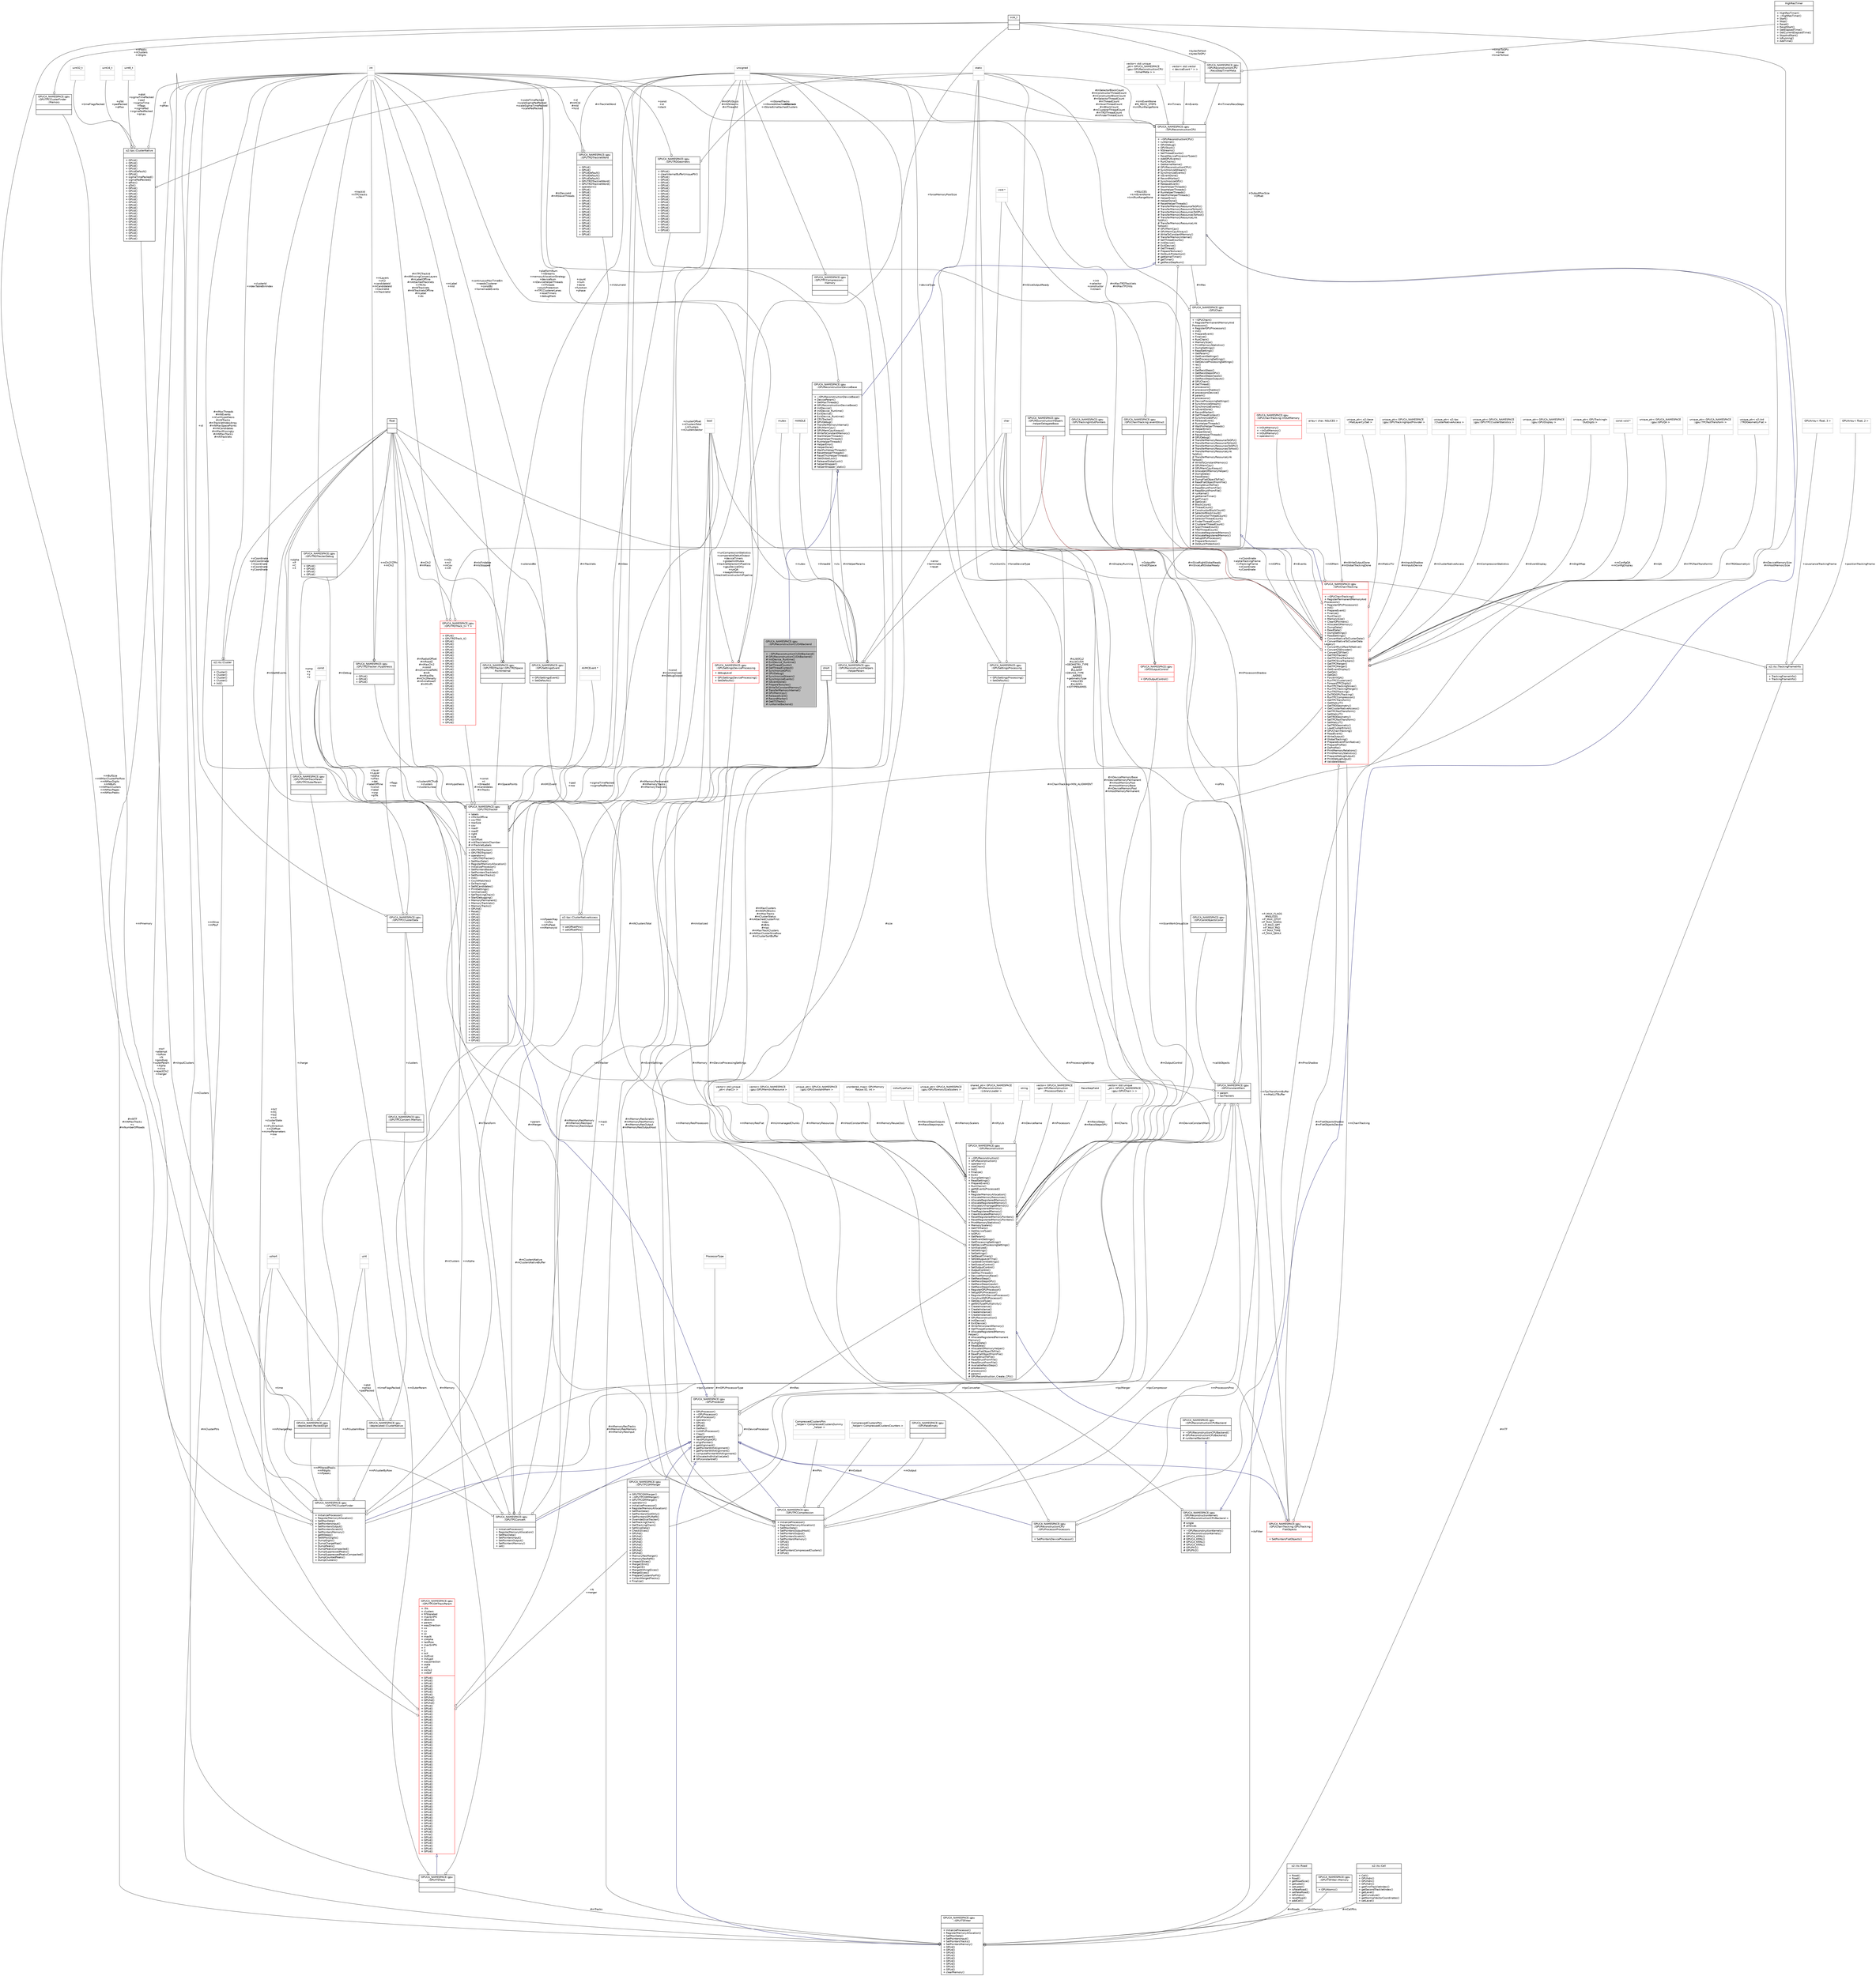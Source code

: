 digraph "GPUCA_NAMESPACE::gpu::GPUReconstructionCUDABackend"
{
 // INTERACTIVE_SVG=YES
  bgcolor="transparent";
  edge [fontname="Helvetica",fontsize="10",labelfontname="Helvetica",labelfontsize="10"];
  node [fontname="Helvetica",fontsize="10",shape=record];
  Node6 [label="{GPUCA_NAMESPACE::gpu\l::GPUReconstructionCUDABackend\n||+ ~GPUReconstructionCUDABackend()\l# GPUReconstructionCUDABackend()\l# InitDevice_Runtime()\l# ExitDevice_Runtime()\l# SetThreadCounts()\l# GetThreadContext()\l# SynchronizeGPU()\l# GPUDebug()\l# SynchronizeStream()\l# SynchronizeEvents()\l# IsEventDone()\l# PrepareTextures()\l# WriteToConstantMemory()\l# TransferMemoryInternal()\l# GPUMemCpy()\l# ReleaseEvent()\l# RecordMarker()\l# GetITSTraits()\l# runKernelBackend()\l}",height=0.2,width=0.4,color="black", fillcolor="grey75", style="filled", fontcolor="black"];
  Node7 -> Node6 [dir="back",color="midnightblue",fontsize="10",style="solid",arrowtail="onormal",fontname="Helvetica"];
  Node7 [label="{GPUCA_NAMESPACE::gpu\l::GPUReconstructionDeviceBase\n||+ ~GPUReconstructionDeviceBase()\l+ DeviceParam()\l+ GetMaxThreads()\l# GPUReconstructionDeviceBase()\l# InitDevice()\l# InitDevice_Runtime()\l# ExitDevice()\l# ExitDevice_Runtime()\l# CPUTracker()\l# GPUDebug()\l# TransferMemoryInternal()\l# GPUMemCpy()\l# GPUMemCpyAlways()\l# WriteToConstantMemory()\l# StartHelperThreads()\l# StopHelperThreads()\l# RunHelperThreads()\l# HelperError()\l# HelperDone()\l# WaitForHelperThreads()\l# ResetHelperThreads()\l# ResetThisHelperThread()\l# GetGlobalLock()\l# ReleaseGlobalLock()\l# helperWrapper()\l# helperWrapper_static()\l}",height=0.2,width=0.4,color="black",URL="$d8/dcf/classGPUCA__NAMESPACE_1_1gpu_1_1GPUReconstructionDeviceBase.html"];
  Node8 -> Node7 [dir="back",color="midnightblue",fontsize="10",style="solid",arrowtail="onormal",fontname="Helvetica"];
  Node8 [label="{GPUCA_NAMESPACE::gpu\l::GPUReconstructionCPU\n||+ ~GPUReconstructionCPU()\l+ runKernel()\l+ GPUDebug()\l+ GPUStuck()\l+ NStreams()\l+ SetThreadCounts()\l+ ResetDeviceProcessorTypes()\l+ AddGPUEvents()\l+ RunChains()\l+ GetKernelName()\l# GPUReconstructionCPU()\l# SynchronizeStream()\l# SynchronizeEvents()\l# IsEventDone()\l# RecordMarker()\l# SynchronizeGPU()\l# ReleaseEvent()\l# StartHelperThreads()\l# StopHelperThreads()\l# RunHelperThreads()\l# WaitForHelperThreads()\l# HelperError()\l# HelperDone()\l# ResetHelperThreads()\l# TransferMemoryResourceToGPU()\l# TransferMemoryResourceToHost()\l# TransferMemoryResourcesToGPU()\l# TransferMemoryResourcesToHost()\l# TransferMemoryResourceLink\lToGPU()\l# TransferMemoryResourceLink\lToHost()\l# GPUMemCpy()\l# GPUMemCpyAlways()\l# WriteToConstantMemory()\l# TransferMemoryInternal()\l# SetThreadCounts()\l# InitDevice()\l# ExitDevice()\l# GetThread()\l# PrepareTextures()\l# DoStuckProtection()\l# getKernelTimer()\l# getTimer()\l# getRecoStepNum()\l}",height=0.2,width=0.4,color="black",URL="$db/d88/classGPUCA__NAMESPACE_1_1gpu_1_1GPUReconstructionCPU.html"];
  Node9 -> Node8 [dir="back",color="midnightblue",fontsize="10",style="solid",arrowtail="onormal",fontname="Helvetica"];
  Node9 [label="{GPUCA_NAMESPACE::gpu\l::GPUReconstructionKernels\l\< GPUReconstructionCPUBackend \>\n|# single\l# allSlices\l|+ ~GPUReconstructionKernels()\l+ GPUReconstructionKernels()\l# GPUCA_KRNL()\l# GPUCA_KRNL()\l# GPUCA_KRNL()\l# GPUCA_KRNL()\l# GPUPtr1()\l# GPUPtr2()\l}",height=0.2,width=0.4,color="black",URL="$d2/dc7/classGPUCA__NAMESPACE_1_1gpu_1_1GPUReconstructionKernels_3_01GPUReconstructionCPUBackend_01_4.html"];
  Node10 -> Node9 [dir="back",color="midnightblue",fontsize="10",style="solid",arrowtail="onormal",fontname="Helvetica"];
  Node10 [label="{GPUCA_NAMESPACE::gpu\l::GPUReconstructionCPUBackend\n||+ ~GPUReconstructionCPUBackend()\l# GPUReconstructionCPUBackend()\l# runKernelBackend()\l}",height=0.2,width=0.4,color="black",URL="$d2/d24/classGPUCA__NAMESPACE_1_1gpu_1_1GPUReconstructionCPUBackend.html"];
  Node11 -> Node10 [dir="back",color="midnightblue",fontsize="10",style="solid",arrowtail="onormal",fontname="Helvetica"];
  Node11 [label="{GPUCA_NAMESPACE::gpu\l::GPUReconstruction\n||+ ~GPUReconstruction()\l+ GPUReconstruction()\l+ operator=()\l+ AddChain()\l+ Init()\l+ Finalize()\l+ Exit()\l+ DumpSettings()\l+ ReadSettings()\l+ PrepareEvent()\l+ RunChains()\l+ getNEventsProcessed()\l+ Res()\l+ RegisterMemoryAllocation()\l+ AllocateMemoryResources()\l+ AllocateRegisteredMemory()\l+ AllocateRegisteredMemory()\l+ AllocateUnmanagedMemory()\l+ FreeRegisteredMemory()\l+ FreeRegisteredMemory()\l+ ClearAllocatedMemory()\l+ ResetRegisteredMemoryPointers()\l+ ResetRegisteredMemoryPointers()\l+ PrintMemoryStatistics()\l+ MemoryScalers()\l+ GetITSTraits()\l+ GetDeviceType()\l+ IsGPU()\l+ GetParam()\l+ GetEventSettings()\l+ GetProcessingSettings()\l+ GetDeviceProcessingSettings()\l+ IsInitialized()\l+ SetSettings()\l+ SetSettings()\l+ SetResetTimers()\l+ SetDebugLevelTmp()\l+ UpdateEventSettings()\l+ SetOutputControl()\l+ SetOutputControl()\l+ OutputControl()\l+ GetMaxThreads()\l+ DeviceMemoryBase()\l+ GetRecoSteps()\l+ GetRecoStepsGPU()\l+ GetRecoStepsInputs()\l+ GetRecoStepsOutputs()\l+ RegisterGPUProcessor()\l+ SetupGPUProcessor()\l+ RegisterGPUDeviceProcessor()\l+ ConstructGPUProcessor()\l+ GetDeviceType()\l+ getNIOTypeMultiplicity()\l+ CreateInstance()\l+ CreateInstance()\l+ CreateInstance()\l+ CreateInstance()\l# GPUReconstruction()\l# InitDevice()\l# ExitDevice()\l# WriteToConstantMemory()\l# GetThreadContext()\l# AllocateRegisteredMemory\lHelper()\l# AllocateRegisteredPermanent\lMemory()\l# DumpData()\l# ReadData()\l# AllocateIOMemoryHelper()\l# DumpFlatObjectToFile()\l# ReadFlatObjectFromFile()\l# DumpStructToFile()\l# ReadStructFromFile()\l# ReadStructFromFile()\l# AvailableRecoSteps()\l# processors()\l# processors()\l# param()\l# GPUReconstruction_Create_CPU()\l}",height=0.2,width=0.4,color="black",URL="$d6/df4/classGPUCA__NAMESPACE_1_1gpu_1_1GPUReconstruction.html"];
  Node12 -> Node11 [color="grey25",fontsize="10",style="solid",label=" #mUnmanagedChunks" ,arrowhead="odiamond",fontname="Helvetica"];
  Node12 [label="{vector\< std::unique\l_ptr\< char[]\> \>\n||}",height=0.2,width=0.4,color="grey75"];
  Node13 -> Node11 [color="grey25",fontsize="10",style="solid",label=" #mMemoryResources" ,arrowhead="odiamond",fontname="Helvetica"];
  Node13 [label="{vector\< GPUCA_NAMESPACE\l::gpu::GPUMemoryResource \>\n||}",height=0.2,width=0.4,color="grey75"];
  Node14 -> Node11 [color="grey25",fontsize="10",style="solid",label=" #mDeviceProcessingSettings" ,arrowhead="odiamond",fontname="Helvetica"];
  Node14 [label="{GPUCA_NAMESPACE::gpu\l::GPUSettingsDeviceProcessing\n|+ debugLevel\l|+ GPUSettingsDeviceProcessing()\l+ SetDefaults()\l}",height=0.2,width=0.4,color="red",URL="$dd/d45/structGPUCA__NAMESPACE_1_1gpu_1_1GPUSettingsDeviceProcessing.html"];
  Node15 -> Node14 [color="grey25",fontsize="10",style="solid",label=" +forceMemoryPoolSize" ,arrowhead="odiamond",fontname="Helvetica"];
  Node15 [label="{size_t\n||}",height=0.2,width=0.4,color="black",URL="$dd/de2/classsize__t.html"];
  Node16 -> Node14 [color="grey25",fontsize="10",style="solid",label=" +platformNum\n+nStreams\n+memoryAllocationStrategy\n+deviceNum\n+nDeviceHelperThreads\n+nThreads\n+stuckProtection\n+nTPCClustererLanes\n+resetTimers\n+debugMask\n..." ,arrowhead="odiamond",fontname="Helvetica"];
  Node16 [label="{int\n||}",height=0.2,width=0.4,color="grey75"];
  Node17 -> Node14 [color="grey25",fontsize="10",style="solid",label=" +runCompressionStatistics\n+comparableDebutOutput\n+deviceTimers\n+globalInitMutex\n+trackletSelectorInPipeline\n+gpuDeviceOnly\n+runQA\n+keepAllMemory\n+trackletConstructorInPipeline" ,arrowhead="odiamond",fontname="Helvetica"];
  Node17 [label="{bool\n||}",height=0.2,width=0.4,color="grey75"];
  Node22 -> Node11 [color="grey25",fontsize="10",style="solid",label=" #mHostConstantMem" ,arrowhead="odiamond",fontname="Helvetica"];
  Node22 [label="{unique_ptr\< GPUCA_NAMESPACE\l::gpu::GPUConstantMem \>\n||}",height=0.2,width=0.4,color="grey75"];
  Node23 -> Node11 [color="grey25",fontsize="10",style="solid",label=" #mMemoryReuse1to1" ,arrowhead="odiamond",fontname="Helvetica"];
  Node23 [label="{unordered_map\< GPUMemory\lReuse::ID, int \>\n||}",height=0.2,width=0.4,color="grey75"];
  Node24 -> Node11 [color="grey25",fontsize="10",style="solid",label=" #mRecoStepsOutputs\n#mRecoStepsInputs" ,arrowhead="odiamond",fontname="Helvetica"];
  Node24 [label="{InOutTypeField\n||}",height=0.2,width=0.4,color="grey75"];
  Node25 -> Node11 [color="grey25",fontsize="10",style="solid",label=" #mMemoryScalers" ,arrowhead="odiamond",fontname="Helvetica"];
  Node25 [label="{unique_ptr\< GPUCA_NAMESPACE\l::gpu::GPUMemorySizeScalers \>\n||}",height=0.2,width=0.4,color="grey75"];
  Node26 -> Node11 [color="grey25",fontsize="10",style="solid",label=" #mOutputControl" ,arrowhead="odiamond",fontname="Helvetica"];
  Node26 [label="{GPUCA_NAMESPACE::gpu\l::GPUOutputControl\n||+ GPUOutputControl()\l}",height=0.2,width=0.4,color="red",URL="$d4/d7c/structGPUCA__NAMESPACE_1_1gpu_1_1GPUOutputControl.html"];
  Node27 -> Node26 [color="grey25",fontsize="10",style="solid",label=" +OutputPtr\n+EndOfSpace" ,arrowhead="odiamond",fontname="Helvetica"];
  Node27 [label="{char\n||}",height=0.2,width=0.4,color="grey75"];
  Node15 -> Node26 [color="grey25",fontsize="10",style="solid",label=" +OutputMaxSize\n+Offset" ,arrowhead="odiamond",fontname="Helvetica"];
  Node29 -> Node11 [color="grey25",fontsize="10",style="solid",label=" #mMyLib" ,arrowhead="odiamond",fontname="Helvetica"];
  Node29 [label="{shared_ptr\< GPUCA_NAMESPACE\l::gpu::GPUReconstruction\l::LibraryLoader \>\n||}",height=0.2,width=0.4,color="grey75"];
  Node30 -> Node11 [color="grey25",fontsize="10",style="solid",label=" #mEventSettings" ,arrowhead="odiamond",fontname="Helvetica"];
  Node30 [label="{GPUCA_NAMESPACE::gpu\l::GPUSettingsEvent\n||+ GPUSettingsEvent()\l+ SetDefaults()\l}",height=0.2,width=0.4,color="black",URL="$d0/d50/structGPUCA__NAMESPACE_1_1gpu_1_1GPUSettingsEvent.html"];
  Node19 -> Node30 [color="grey25",fontsize="10",style="solid",label=" +solenoidBz" ,arrowhead="odiamond",fontname="Helvetica"];
  Node19 [label="{float\n||}",height=0.2,width=0.4,color="black",URL="$d4/dc3/classfloat.html"];
  Node16 -> Node30 [color="grey25",fontsize="10",style="solid",label=" +continuousMaxTimeBin\n+needsClusterer\n+constBz\n+homemadeEvents" ,arrowhead="odiamond",fontname="Helvetica"];
  Node15 -> Node11 [color="grey25",fontsize="10",style="solid",label=" #mDeviceMemorySize\n#mHostMemorySize" ,arrowhead="odiamond",fontname="Helvetica"];
  Node31 -> Node11 [color="grey25",fontsize="10",style="solid",label=" #mDeviceConstantMem" ,arrowhead="odiamond",fontname="Helvetica"];
  Node31 [label="{GPUCA_NAMESPACE::gpu\l::GPUConstantMem\n|+ param\l+ tpcTrackers\l|}",height=0.2,width=0.4,color="black",URL="$dc/d57/structGPUCA__NAMESPACE_1_1gpu_1_1GPUConstantMem.html"];
  Node32 -> Node31 [color="grey25",fontsize="10",style="solid",label=" +tpcClusterer" ,arrowhead="odiamond",fontname="Helvetica"];
  Node32 [label="{GPUCA_NAMESPACE::gpu\l::GPUTPCClusterFinder\n||+ InitializeProcessor()\l+ RegisterMemoryAllocation()\l+ SetMaxData()\l+ SetPointersInput()\l+ SetPointersOutput()\l+ SetPointersScratch()\l+ SetPointersMemory()\l+ getNSteps()\l+ SetNMaxDigits()\l+ DumpDigits()\l+ DumpChargeMap()\l+ DumpPeaks()\l+ DumpPeaksCompacted()\l+ DumpSuppressedPeaks()\l+ DumpSuppressedPeaksCompacted()\l+ DumpCountedPeaks()\l+ DumpClusters()\l}",height=0.2,width=0.4,color="black",URL="$da/dac/classGPUCA__NAMESPACE_1_1gpu_1_1GPUTPCClusterFinder.html"];
  Node33 -> Node32 [dir="back",color="midnightblue",fontsize="10",style="solid",arrowtail="onormal",fontname="Helvetica"];
  Node33 [label="{GPUCA_NAMESPACE::gpu\l::GPUProcessor\n||+ GPUProcessor()\l+ ~GPUProcessor()\l+ GPUProcessor()\l+ operator=()\l+ GPUd()\l+ GPUd()\l+ GetRec()\l+ InitGPUProcessor()\l+ Clear()\l+ getAlignment()\l+ nextMultipleOf()\l+ alignPointer()\l+ getAlignment()\l+ getPointerWithAlignment()\l+ getPointerWithAlignment()\l+ computePointerWithAlignment()\l# AllocateAndInitializeLate()\l# GPUconstantref()\l}",height=0.2,width=0.4,color="black",URL="$d0/dd7/classGPUCA__NAMESPACE_1_1gpu_1_1GPUProcessor.html"];
  Node11 -> Node33 [color="grey25",fontsize="10",style="solid",label=" #mRec" ,arrowhead="odiamond",fontname="Helvetica"];
  Node33 -> Node33 [color="grey25",fontsize="10",style="solid",label=" #mDeviceProcessor" ,arrowhead="odiamond",fontname="Helvetica"];
  Node34 -> Node33 [color="grey25",fontsize="10",style="solid",label=" #mGPUProcessorType" ,arrowhead="odiamond",fontname="Helvetica"];
  Node34 [label="{ProcessorType\n||}",height=0.2,width=0.4,color="grey75"];
  Node21 -> Node33 [color="grey25",fontsize="10",style="solid",label=" +MIN_ALIGNMENT" ,arrowhead="odiamond",fontname="Helvetica"];
  Node21 [label="{static\n||}",height=0.2,width=0.4,color="grey75"];
  Node35 -> Node32 [color="grey25",fontsize="10",style="solid",label=" +mPmemory" ,arrowhead="odiamond",fontname="Helvetica"];
  Node35 [label="{GPUCA_NAMESPACE::gpu\l::GPUTPCClusterFinder\l::Memory\n||}",height=0.2,width=0.4,color="black",URL="$d6/d9c/structGPUCA__NAMESPACE_1_1gpu_1_1GPUTPCClusterFinder_1_1Memory.html"];
  Node15 -> Node35 [color="grey25",fontsize="10",style="solid",label=" +nPeaks\n+nClusters\n+nDigits" ,arrowhead="odiamond",fontname="Helvetica"];
  Node36 -> Node32 [color="grey25",fontsize="10",style="solid",label=" +mPclusterByRow" ,arrowhead="odiamond",fontname="Helvetica"];
  Node36 [label="{GPUCA_NAMESPACE::gpu\l::deprecated::ClusterNative\n||}",height=0.2,width=0.4,color="black",URL="$d0/dc7/structGPUCA__NAMESPACE_1_1gpu_1_1deprecated_1_1ClusterNative.html"];
  Node37 -> Node36 [color="grey25",fontsize="10",style="solid",label=" +qtot\n+qmax\n+padPacked" ,arrowhead="odiamond",fontname="Helvetica"];
  Node37 [label="{ushort\n||}",height=0.2,width=0.4,color="grey75"];
  Node38 -> Node36 [color="grey25",fontsize="10",style="solid",label=" +timeFlagsPacked" ,arrowhead="odiamond",fontname="Helvetica"];
  Node38 [label="{uint\n||}",height=0.2,width=0.4,color="grey75"];
  Node39 -> Node36 [color="grey25",fontsize="10",style="solid",label=" +sigmaTimePacked\n+sigmaPadPacked" ,arrowhead="odiamond",fontname="Helvetica"];
  Node39 [label="{unsigned\n||}",height=0.2,width=0.4,color="grey75"];
  Node40 -> Node32 [color="grey25",fontsize="10",style="solid",label=" +mPfilteredPeaks\n+mPdigits\n+mPpeaks" ,arrowhead="odiamond",fontname="Helvetica"];
  Node40 [label="{GPUCA_NAMESPACE::gpu\l::deprecated::PackedDigit\n||}",height=0.2,width=0.4,color="black",URL="$d3/daf/structGPUCA__NAMESPACE_1_1gpu_1_1deprecated_1_1PackedDigit.html"];
  Node19 -> Node40 [color="grey25",fontsize="10",style="solid",label=" +charge" ,arrowhead="odiamond",fontname="Helvetica"];
  Node37 -> Node40 [color="grey25",fontsize="10",style="solid",label=" +time" ,arrowhead="odiamond",fontname="Helvetica"];
  Node39 -> Node40 [color="grey25",fontsize="10",style="solid",label=" +pad\n+row" ,arrowhead="odiamond",fontname="Helvetica"];
  Node15 -> Node32 [color="grey25",fontsize="10",style="solid",label=" +mBufSize\n+mNMaxClusterPerRow\n+mNMaxDigits\n+mNBufs\n+mNMaxClusters\n+mNMaxPages\n+mNMaxPeaks" ,arrowhead="odiamond",fontname="Helvetica"];
  Node37 -> Node32 [color="grey25",fontsize="10",style="solid",label=" +mPchargeMap" ,arrowhead="odiamond",fontname="Helvetica"];
  Node16 -> Node32 [color="grey25",fontsize="10",style="solid",label=" +mISlice\n+mPbuf" ,arrowhead="odiamond",fontname="Helvetica"];
  Node38 -> Node32 [color="grey25",fontsize="10",style="solid",label=" +mPclusterInRow" ,arrowhead="odiamond",fontname="Helvetica"];
  Node21 -> Node32 [color="grey25",fontsize="10",style="solid",label=" +mScanWorkGroupSize" ,arrowhead="odiamond",fontname="Helvetica"];
  Node39 -> Node32 [color="grey25",fontsize="10",style="solid",label=" +mPpeakMap\n+mPzs\n+mPisPeak\n+mMemoryId" ,arrowhead="odiamond",fontname="Helvetica"];
  Node41 -> Node31 [color="grey25",fontsize="10",style="solid",label=" +itsFitter" ,arrowhead="odiamond",fontname="Helvetica"];
  Node41 [label="{GPUCA_NAMESPACE::gpu\l::GPUITSFitter\n||+ InitializeProcessor()\l+ RegisterMemoryAllocation()\l+ SetMaxData()\l+ SetPointersInput()\l+ SetPointersTracks()\l+ SetPointersMemory()\l+ GPUd()\l+ GPUd()\l+ GPUd()\l+ GPUd()\l+ GPUd()\l+ GPUd()\l+ GPUd()\l+ GPUd()\l+ GPUd()\l+ clearMemory()\l}",height=0.2,width=0.4,color="black",URL="$d8/df8/classGPUCA__NAMESPACE_1_1gpu_1_1GPUITSFitter.html"];
  Node33 -> Node41 [dir="back",color="midnightblue",fontsize="10",style="solid",arrowtail="onormal",fontname="Helvetica"];
  Node42 -> Node41 [color="grey25",fontsize="10",style="solid",label=" #mClusterPtrs" ,arrowhead="odiamond",fontname="Helvetica"];
  Node42 [label="{o2::its::Cluster\n||+ Cluster()\l+ Cluster()\l+ Cluster()\l+ Cluster()\l+ Init()\l}",height=0.2,width=0.4,color="black",URL="$d6/de3/structo2_1_1its_1_1Cluster.html"];
  Node19 -> Node42 [color="grey25",fontsize="10",style="solid",label=" +xCoordinate\n+phiCoordinate\n+rCoordinate\n+zCoordinate\n+yCoordinate" ,arrowhead="odiamond",fontname="Helvetica"];
  Node16 -> Node42 [color="grey25",fontsize="10",style="solid",label=" +clusterId\n+indexTableBinIndex" ,arrowhead="odiamond",fontname="Helvetica"];
  Node43 -> Node41 [color="grey25",fontsize="10",style="solid",label=" #mRoads" ,arrowhead="odiamond",fontname="Helvetica"];
  Node43 [label="{o2::its::Road\n||+ Road()\l+ Road()\l+ getRoadSize()\l+ getLabel()\l+ setLabel()\l+ isFakeRoad()\l+ setFakeRoad()\l+ GPUhdni()\l+ resetRoad()\l+ addCell()\l}",height=0.2,width=0.4,color="black",URL="$d2/d7f/classo2_1_1its_1_1Road.html"];
  Node44 -> Node41 [color="grey25",fontsize="10",style="solid",label=" #mMemory" ,arrowhead="odiamond",fontname="Helvetica"];
  Node44 [label="{GPUCA_NAMESPACE::gpu\l::GPUITSFitter::Memory\n||+ GPUAtomic()\l}",height=0.2,width=0.4,color="black",URL="$dc/ddc/structGPUCA__NAMESPACE_1_1gpu_1_1GPUITSFitter_1_1Memory.html"];
  Node45 -> Node41 [color="grey25",fontsize="10",style="solid",label=" #mTF" ,arrowhead="odiamond",fontname="Helvetica"];
  Node45 [label="{o2::its::TrackingFrameInfo\n||+ TrackingFrameInfo()\l+ TrackingFrameInfo()\l}",height=0.2,width=0.4,color="black",URL="$d2/d5f/structo2_1_1its_1_1TrackingFrameInfo.html"];
  Node46 -> Node45 [color="grey25",fontsize="10",style="solid",label=" +covarianceTrackingFrame" ,arrowhead="odiamond",fontname="Helvetica"];
  Node46 [label="{GPUArray\< float, 3 \>\n||}",height=0.2,width=0.4,color="grey75"];
  Node47 -> Node45 [color="grey25",fontsize="10",style="solid",label=" +positionTrackingFrame" ,arrowhead="odiamond",fontname="Helvetica"];
  Node47 [label="{GPUArray\< float, 2 \>\n||}",height=0.2,width=0.4,color="grey75"];
  Node19 -> Node45 [color="grey25",fontsize="10",style="solid",label=" +xCoordinate\n+alphaTrackingFrame\n+xTrackingFrame\n+zCoordinate\n+yCoordinate" ,arrowhead="odiamond",fontname="Helvetica"];
  Node48 -> Node41 [color="grey25",fontsize="10",style="solid",label=" #mMemoryResTracks\n#mMemoryResMemory\n#mMemoryResInput" ,arrowhead="odiamond",fontname="Helvetica"];
  Node48 [label="{short\n||}",height=0.2,width=0.4,color="black",URL="$dc/d10/classshort.html"];
  Node16 -> Node41 [color="grey25",fontsize="10",style="solid",label=" #mNTF\n#mNMaxTracks\n+v\n#mNumberOfRoads" ,arrowhead="odiamond",fontname="Helvetica"];
  Node49 -> Node41 [color="grey25",fontsize="10",style="solid",label=" #mTracks" ,arrowhead="odiamond",fontname="Helvetica"];
  Node49 [label="{GPUCA_NAMESPACE::gpu\l::GPUITSTrack\n||}",height=0.2,width=0.4,color="black",URL="$dc/d9a/classGPUCA__NAMESPACE_1_1gpu_1_1GPUITSTrack.html"];
  Node50 -> Node49 [dir="back",color="midnightblue",fontsize="10",style="solid",arrowtail="onormal",fontname="Helvetica"];
  Node50 [label="{GPUCA_NAMESPACE::gpu\l::GPUTPCGMTrackParam\n|+ iTrk\l+ clusters\l+ NTolerated\l+ maxSinPhi\l+ dEdxOut\l+ param\l+ wayDirection\l+ xx\l+ yy\l+ zz\l+ maxN\l+ clAlpha\l+ lastRow\l+ maxSinPhi\l+ Y\l+ Z\l+ toX\l+ ihitFirst\l+ ihitLast\l+ wayDirection\l+ state\l+ mP\l+ mChi2\l+ mNDF\l|+ GPUd()\l+ GPUd()\l+ GPUd()\l+ GPUd()\l+ GPUd()\l+ GPUd()\l+ GPUd()\l+ GPUhd()\l+ GPUhd()\l+ GPUhd()\l+ GPUd()\l+ GPUd()\l+ GPUd()\l+ GPUd()\l+ GPUd()\l+ GPUd()\l+ GPUd()\l+ GPUd()\l+ GPUd()\l+ GPUd()\l+ GPUd()\l+ GPUd()\l+ GPUd()\l+ GPUd()\l+ GPUd()\l+ GPUd()\l+ GPUd()\l+ GPUd()\l+ GPUd()\l+ GPUd()\l+ GPUd()\l+ GPUd()\l+ GPUd()\l+ GPUd()\l+ GPUd()\l+ GPUd()\l+ GPUd()\l+ GPUd()\l+ GPUd()\l+ GPUd()\l+ GPUd()\l+ GPUd()\l+ GPUd()\l+ GPUd()\l+ GPUd()\l+ GPUd()\l+ GPUd()\l+ GPUd()\l+ GPUd()\l+ GPUd()\l+ GPUd()\l+ GPUd()\l+ GPUd()\l+ GPUd()\l+ while()\l+ GPUd()\l+ while()\l+ GPUd()\l+ GPUd()\l+ GPUd()\l+ GPUd()\l+ GPUd()\l+ GPUd()\l}",height=0.2,width=0.4,color="red",URL="$df/df6/classGPUCA__NAMESPACE_1_1gpu_1_1GPUTPCGMTrackParam.html"];
  Node19 -> Node50 [color="grey25",fontsize="10",style="solid",label=" +toY\n+mC\n+toZ\n+mX\n+clusterState\n+v\n+inFlyDirection\n+mZOffset\n+mirrorParameters\n+row\n..." ,arrowhead="odiamond",fontname="Helvetica"];
  Node16 -> Node50 [color="grey25",fontsize="10",style="solid",label=" +toY\n+attempt\n+toRow\n+N\n+goodLeg\n+outerParam\n+Alpha\n+slice\n+rejectChi2\n+merger\n..." ,arrowhead="odiamond",fontname="Helvetica"];
  Node17 -> Node50 [color="grey25",fontsize="10",style="solid",label=" +mask\n+v" ,arrowhead="odiamond",fontname="Helvetica"];
  Node52 -> Node50 [color="grey25",fontsize="10",style="solid",label=" +N\n+merger" ,arrowhead="odiamond",fontname="Helvetica"];
  Node52 [label="{GPUCA_NAMESPACE::gpu\l::GPUTPCGMMerger\n||+ GPUTPCGMMerger()\l+ ~GPUTPCGMMerger()\l+ GPUTPCGMMerger()\l+ operator=()\l+ InitializeProcessor()\l+ RegisterMemoryAllocation()\l+ SetMaxData()\l+ SetPointersHostOnly()\l+ SetPointersGPURefit()\l+ OverrideSliceTracker()\l+ SetTrackingChain()\l+ GetTrackingChain()\l+ SetSliceData()\l+ CheckSlices()\l+ GPUhd()\l+ GPUhd()\l+ GPUhd()\l+ GPUhd()\l+ GPUhd()\l+ GPUhd()\l+ GPUhd()\l+ GPUhd()\l+ MemoryResMerger()\l+ MemoryResRefit()\l+ UnpackSlices()\l+ MergeCEInit()\l+ MergeCE()\l+ MergeWithingSlices()\l+ MergeSlices()\l+ PrepareClustersForFit()\l+ CollectMergedTracks()\l+ Finalize()\l}",height=0.2,width=0.4,color="black",URL="$d5/d35/classGPUCA__NAMESPACE_1_1gpu_1_1GPUTPCGMMerger.html"];
  Node33 -> Node52 [dir="back",color="midnightblue",fontsize="10",style="solid",arrowtail="onormal",fontname="Helvetica"];
  Node19 -> Node49 [color="grey25",fontsize="10",style="solid",label=" +mAlpha" ,arrowhead="odiamond",fontname="Helvetica"];
  Node16 -> Node49 [color="grey25",fontsize="10",style="solid",label=" +mClusters" ,arrowhead="odiamond",fontname="Helvetica"];
  Node53 -> Node49 [color="grey25",fontsize="10",style="solid",label=" +mOuterParam" ,arrowhead="odiamond",fontname="Helvetica"];
  Node53 [label="{GPUCA_NAMESPACE::gpu\l::GPUTPCGMTrackParam\l::GPUTPCOuterParam\n||}",height=0.2,width=0.4,color="black",URL="$d3/d23/structGPUCA__NAMESPACE_1_1gpu_1_1GPUTPCGMTrackParam_1_1GPUTPCOuterParam.html"];
  Node19 -> Node53 [color="grey25",fontsize="10",style="solid",label=" +alpha\n+P\n+C\n+X" ,arrowhead="odiamond",fontname="Helvetica"];
  Node54 -> Node41 [color="grey25",fontsize="10",style="solid",label=" #mCellPtrs" ,arrowhead="odiamond",fontname="Helvetica"];
  Node54 [label="{o2::its::Cell\n||+ Cell()\l+ GPUhdni()\l+ GPUhdni()\l+ GPUhdni()\l+ getFirstTrackletIndex()\l+ getSecondTrackletIndex()\l+ getLevel()\l+ getCurvature()\l+ getNormalVectorCoordinates()\l+ setLevel()\l}",height=0.2,width=0.4,color="black",URL="$dd/d89/classo2_1_1its_1_1Cell.html"];
  Node55 -> Node31 [color="grey25",fontsize="10",style="solid",label=" +ioPtrs" ,arrowhead="odiamond",fontname="Helvetica"];
  Node55 [label="{GPUCA_NAMESPACE::gpu\l::GPUTrackingInOutPointers\n||}",height=0.2,width=0.4,color="black",URL="$d2/d7f/structGPUCA__NAMESPACE_1_1gpu_1_1GPUTrackingInOutPointers.html"];
  Node56 -> Node31 [color="grey25",fontsize="10",style="solid",label=" +tpcConverter" ,arrowhead="odiamond",fontname="Helvetica"];
  Node56 [label="{GPUCA_NAMESPACE::gpu\l::GPUTPCConvert\n||+ InitializeProcessor()\l+ RegisterMemoryAllocation()\l+ SetMaxData()\l+ SetPointersInput()\l+ SetPointersOutput()\l+ SetPointersMemory()\l+ set()\l}",height=0.2,width=0.4,color="black",URL="$d3/d6f/classGPUCA__NAMESPACE_1_1gpu_1_1GPUTPCConvert.html"];
  Node33 -> Node56 [dir="back",color="midnightblue",fontsize="10",style="solid",arrowtail="onormal",fontname="Helvetica"];
  Node57 -> Node56 [color="grey25",fontsize="10",style="solid",label=" #mClustersNative\n#mClustersNativeBuffer" ,arrowhead="odiamond",fontname="Helvetica"];
  Node57 [label="{o2::tpc::ClusterNativeAccess\n||+ setOffsetPtrs()\l+ setOffsetPtrs()\l}",height=0.2,width=0.4,color="black",URL="$da/d95/structo2_1_1tpc_1_1ClusterNativeAccess.html"];
  Node39 -> Node57 [color="grey25",fontsize="10",style="solid",label=" +clusterOffset\n+nClustersTotal\n+nClusters\n+nClustersSector" ,arrowhead="odiamond",fontname="Helvetica"];
  Node58 -> Node57 [color="grey25",fontsize="10",style="solid",label=" +clustersMCTruth\n+clusters\n+clustersLinear" ,arrowhead="odiamond",fontname="Helvetica"];
  Node58 [label="{const\n||}",height=0.2,width=0.4,color="grey75"];
  Node48 -> Node56 [color="grey25",fontsize="10",style="solid",label=" #mMemoryResMemory\n#mMemoryResInput\n#mMemoryResOutput" ,arrowhead="odiamond",fontname="Helvetica"];
  Node59 -> Node56 [color="grey25",fontsize="10",style="solid",label=" #mClusters" ,arrowhead="odiamond",fontname="Helvetica"];
  Node59 [label="{GPUCA_NAMESPACE::gpu\l::GPUTPCClusterData\n||}",height=0.2,width=0.4,color="black",URL="$de/d16/structGPUCA__NAMESPACE_1_1gpu_1_1GPUTPCClusterData.html"];
  Node19 -> Node59 [color="grey25",fontsize="10",style="solid",label=" +amp\n+x\n+y\n+z" ,arrowhead="odiamond",fontname="Helvetica"];
  Node48 -> Node59 [color="grey25",fontsize="10",style="solid",label=" +flags\n+row" ,arrowhead="odiamond",fontname="Helvetica"];
  Node16 -> Node59 [color="grey25",fontsize="10",style="solid",label=" +id" ,arrowhead="odiamond",fontname="Helvetica"];
  Node60 -> Node56 [color="grey25",fontsize="10",style="solid",label=" #mInputClusters" ,arrowhead="odiamond",fontname="Helvetica"];
  Node60 [label="{o2::tpc::ClusterNative\n||+ GPUd()\l+ GPUd()\l+ GPUd()\l+ GPUd()\l+ GPUdDefault()\l+ GPUd()\l+ sigmaTimePacked()\l+ sigmaPadPacked()\l+ qMax()\l+ qTot()\l+ GPUd()\l+ GPUd()\l+ GPUd()\l+ GPUd()\l+ GPUd()\l+ GPUd()\l+ GPUd()\l+ GPUd()\l+ GPUd()\l+ GPUd()\l+ GPUd()\l+ GPUd()\l+ GPUd()\l+ GPUd()\l+ GPUd()\l+ GPUd()\l+ GPUd()\l+ GPUd()\l+ GPUd()\l}",height=0.2,width=0.4,color="black",URL="$dc/dbc/structo2_1_1tpc_1_1ClusterNative.html"];
  Node61 -> Node60 [color="grey25",fontsize="10",style="solid",label=" +qTot\n+padPacked\n+qMax" ,arrowhead="odiamond",fontname="Helvetica"];
  Node61 [label="{uint16_t\n||}",height=0.2,width=0.4,color="grey75"];
  Node62 -> Node60 [color="grey25",fontsize="10",style="solid",label=" +qtot\n+sigmaTimePacked\n+pad\n+sigmaTime\n+flags\n+sigmaPad\n+sigmaPadPacked\n+qmax" ,arrowhead="odiamond",fontname="Helvetica"];
  Node62 [label="{uint8_t\n||}",height=0.2,width=0.4,color="grey75"];
  Node63 -> Node60 [color="grey25",fontsize="10",style="solid",label=" +timeFlagsPacked" ,arrowhead="odiamond",fontname="Helvetica"];
  Node63 [label="{uint32_t\n||}",height=0.2,width=0.4,color="grey75"];
  Node16 -> Node60 [color="grey25",fontsize="10",style="solid",label=" +f\n+qMax" ,arrowhead="odiamond",fontname="Helvetica"];
  Node21 -> Node60 [color="grey25",fontsize="10",style="solid",label=" +scaleTimePacked\n+scaleSigmaPadPacked\n+scaleSigmaTimePacked\n+scalePadPacked" ,arrowhead="odiamond",fontname="Helvetica"];
  Node64 -> Node56 [color="grey25",fontsize="10",style="solid",label=" #mMemory" ,arrowhead="odiamond",fontname="Helvetica"];
  Node64 [label="{GPUCA_NAMESPACE::gpu\l::GPUTPCConvert::Memory\n||}",height=0.2,width=0.4,color="black",URL="$d4/d0e/structGPUCA__NAMESPACE_1_1gpu_1_1GPUTPCConvert_1_1Memory.html"];
  Node59 -> Node64 [color="grey25",fontsize="10",style="solid",label=" +clusters" ,arrowhead="odiamond",fontname="Helvetica"];
  Node39 -> Node56 [color="grey25",fontsize="10",style="solid",label=" #mNClustersTotal" ,arrowhead="odiamond",fontname="Helvetica"];
  Node58 -> Node56 [color="grey25",fontsize="10",style="solid",label=" #mTransform" ,arrowhead="odiamond",fontname="Helvetica"];
  Node65 -> Node31 [color="grey25",fontsize="10",style="solid",label=" +calibObjects" ,arrowhead="odiamond",fontname="Helvetica"];
  Node65 [label="{GPUCA_NAMESPACE::gpu\l::GPUCalibObjectsConst\n||}",height=0.2,width=0.4,color="black",URL="$d5/d6e/structGPUCA__NAMESPACE_1_1gpu_1_1GPUCalibObjectsConst.html"];
  Node66 -> Node31 [color="grey25",fontsize="10",style="solid",label=" +tpcCompressor" ,arrowhead="odiamond",fontname="Helvetica"];
  Node66 [label="{GPUCA_NAMESPACE::gpu\l::GPUTPCCompression\n||+ InitializeProcessor()\l+ RegisterMemoryAllocation()\l+ SetMaxData()\l+ SetPointersOutputHost()\l+ SetPointersOutput()\l+ SetPointersScratch()\l+ SetPointersMemory()\l+ GPUd()\l+ GPUd()\l+ GPUd()\l# SetPointersCompressedClusters()\l# GPUd()\l}",height=0.2,width=0.4,color="black",URL="$d0/da0/classGPUCA__NAMESPACE_1_1gpu_1_1GPUTPCCompression.html"];
  Node33 -> Node66 [dir="back",color="midnightblue",fontsize="10",style="solid",arrowtail="onormal",fontname="Helvetica"];
  Node67 -> Node66 [color="grey25",fontsize="10",style="solid",label=" #mPtrs" ,arrowhead="odiamond",fontname="Helvetica"];
  Node67 [label="{CompressedClustersPtrs\l_helper\< CompressedClustersDummy\l_helper \>\n||}",height=0.2,width=0.4,color="grey75"];
  Node48 -> Node66 [color="grey25",fontsize="10",style="solid",label=" #mMemoryResScratch\n#mMemoryResMemory\n#mMemoryResOutput\n#mMemoryResOutputHost" ,arrowhead="odiamond",fontname="Helvetica"];
  Node68 -> Node66 [color="grey25",fontsize="10",style="solid",label=" #mMemory" ,arrowhead="odiamond",fontname="Helvetica"];
  Node68 [label="{GPUCA_NAMESPACE::gpu\l::GPUTPCCompression::\lmemory\n||}",height=0.2,width=0.4,color="black",URL="$d1/d52/structGPUCA__NAMESPACE_1_1gpu_1_1GPUTPCCompression_1_1memory.html"];
  Node39 -> Node68 [color="grey25",fontsize="10",style="solid",label=" +nStoredTracks\n+nStoredAttachedClusters\n+nStoredUnattachedClusters" ,arrowhead="odiamond",fontname="Helvetica"];
  Node69 -> Node66 [color="grey25",fontsize="10",style="solid",label=" #mOutput" ,arrowhead="odiamond",fontname="Helvetica"];
  Node69 [label="{CompressedClustersPtrs\l_helper\< CompressedClustersCounters \>\n||}",height=0.2,width=0.4,color="grey75"];
  Node70 -> Node66 [color="grey25",fontsize="10",style="solid",label=" +mOutput" ,arrowhead="odiamond",fontname="Helvetica"];
  Node70 [label="{GPUCA_NAMESPACE::gpu\l::GPUFakeEmpty\n||}",height=0.2,width=0.4,color="black",URL="$d7/ddf/classGPUCA__NAMESPACE_1_1gpu_1_1GPUFakeEmpty.html"];
  Node39 -> Node66 [color="grey25",fontsize="10",style="solid",label=" #mMaxClusters\n#mNGPUBlocks\n#mMaxTracks\n#mClusterStatus\n#mAttachedClusterFirst\lIndex\n#nBits\n#max\n#mMaxTrackClusters\n#mNMaxClusterSliceRow\n#mClusterSortBuffer\n..." ,arrowhead="odiamond",fontname="Helvetica"];
  Node58 -> Node66 [color="grey25",fontsize="10",style="solid",label=" +param\n#mMerger" ,arrowhead="odiamond",fontname="Helvetica"];
  Node21 -> Node66 [color="grey25",fontsize="10",style="solid",label=" +P_MAX_FLAGS\n#NSLICES\n+P_MAX_QTOT\n+P_MAX_SIGMA\n+P_MAX_QPT\n+P_MAX_PAD\n+P_MAX_TIME\n+P_MAX_QMAX" ,arrowhead="odiamond",fontname="Helvetica"];
  Node52 -> Node31 [color="grey25",fontsize="10",style="solid",label=" +tpcMerger" ,arrowhead="odiamond",fontname="Helvetica"];
  Node71 -> Node31 [color="grey25",fontsize="10",style="solid",label=" +trdTracker" ,arrowhead="odiamond",fontname="Helvetica"];
  Node71 [label="{GPUCA_NAMESPACE::gpu\l::GPUTRDTracker\n|+ labels\l+ nTrkltsOffline\l+ covTRD\l+ rowSize\l+ cov\l+ roadY\l+ roadZ\l+ right\l+ size\l+ idxOffset\l# mNTrackletsInChamber\l# mTrackletLabels\l|+ GPUTRDTracker()\l+ GPUTRDTracker()\l+ operator=()\l+ ~GPUTRDTracker()\l+ SetMaxData()\l+ RegisterMemoryAllocation()\l+ InitializeProcessor()\l+ SetPointersBase()\l+ SetPointersTracklets()\l+ SetPointersTracks()\l+ Init()\l+ CountMatches()\l+ DoTracking()\l+ SetNCandidates()\l+ PrintSettings()\l+ IsInitialized()\l+ SetTrackingChain()\l+ StartDebugging()\l+ MemoryPermanent()\l+ MemoryTracklets()\l+ MemoryTracks()\l+ GPUhd()\l+ Reset()\l+ GPUd()\l+ GPUd()\l+ GPUd()\l+ GPUd()\l+ GPUd()\l+ GPUd()\l+ GPUd()\l+ GPUd()\l+ GPUd()\l+ GPUd()\l+ GPUd()\l+ GPUd()\l+ GPUd()\l+ GPUd()\l+ GPUd()\l+ GPUd()\l+ GPUd()\l+ GPUd()\l+ GPUd()\l+ GPUd()\l+ GPUd()\l+ GPUd()\l+ GPUd()\l+ GPUd()\l+ GPUd()\l+ GPUd()\l+ GPUd()\l+ GPUd()\l+ GPUd()\l+ GPUd()\l+ GPUd()\l+ GPUd()\l+ GPUd()\l+ GPUd()\l+ GPUd()\l+ GPUd()\l+ GPUd()\l+ GPUd()\l+ GPUd()\l+ GPUd()\l+ GPUd()\l+ GPUd()\l+ GPUd()\l+ GPUd()\l+ GPUd()\l+ GPUd()\l}",height=0.2,width=0.4,color="black",URL="$d0/d77/classGPUCA__NAMESPACE_1_1gpu_1_1GPUTRDTracker.html"];
  Node33 -> Node71 [dir="back",color="midnightblue",fontsize="10",style="solid",arrowtail="onormal",fontname="Helvetica"];
  Node72 -> Node71 [color="grey25",fontsize="10",style="solid",label=" #mHypothesis" ,arrowhead="odiamond",fontname="Helvetica"];
  Node72 [label="{GPUCA_NAMESPACE::gpu\l::GPUTRDTracker::Hypothesis\n||+ GPUd()\l+ GPUd()\l+ GPUd()\l}",height=0.2,width=0.4,color="black",URL="$de/d86/structGPUCA__NAMESPACE_1_1gpu_1_1GPUTRDTracker_1_1Hypothesis.html"];
  Node19 -> Node72 [color="grey25",fontsize="10",style="solid",label=" +mChi2YZPhi\n+mChi2" ,arrowhead="odiamond",fontname="Helvetica"];
  Node16 -> Node72 [color="grey25",fontsize="10",style="solid",label=" +mLayers\n+chi2\n+candidateId\n+mCandidateId\n+trackletId\n+mTrackletId" ,arrowhead="odiamond",fontname="Helvetica"];
  Node73 -> Node71 [color="grey25",fontsize="10",style="solid",label=" #mDebug" ,arrowhead="odiamond",fontname="Helvetica"];
  Node73 [label="{GPUCA_NAMESPACE::gpu\l::GPUTRDTrackerDebug\n||+ GPUd()\l+ GPUd()\l+ GPUd()\l+ GPUd()\l}",height=0.2,width=0.4,color="black",URL="$dd/d07/classGPUCA__NAMESPACE_1_1gpu_1_1GPUTRDTrackerDebug.html"];
  Node16 -> Node73 [color="grey25",fontsize="10",style="solid",label=" +trackId\n+nTPCtracks\n+iTrk" ,arrowhead="odiamond",fontname="Helvetica"];
  Node74 -> Node71 [color="grey25",fontsize="10",style="solid",label=" #mGeo" ,arrowhead="odiamond",fontname="Helvetica"];
  Node74 [label="{GPUCA_NAMESPACE::gpu\l::GPUTRDGeometry\n||+ GPUd()\l+ clearInternalBufferUniquePtr()\l+ GPUd()\l+ GPUd()\l+ GPUd()\l+ GPUd()\l+ GPUd()\l+ GPUd()\l+ GPUd()\l+ GPUd()\l+ GPUd()\l+ GPUd()\l+ GPUd()\l+ GPUd()\l+ GPUd()\l+ GPUd()\l+ GPUd()\l+ GPUd()\l+ GPUd()\l+ GPUd()\l+ GPUd()\l+ GPUd()\l}",height=0.2,width=0.4,color="black",URL="$d8/d19/classGPUCA__NAMESPACE_1_1gpu_1_1GPUTRDGeometry.html"];
  Node16 -> Node74 [color="grey25",fontsize="10",style="solid",label=" +const\n+st\n+stack" ,arrowhead="odiamond",fontname="Helvetica"];
  Node21 -> Node74 [color="grey25",fontsize="10",style="solid",label=" +kNstack" ,arrowhead="odiamond",fontname="Helvetica"];
  Node75 -> Node71 [color="grey25",fontsize="10",style="solid",label=" #mTracklets" ,arrowhead="odiamond",fontname="Helvetica"];
  Node75 [label="{GPUCA_NAMESPACE::gpu\l::GPUTRDTrackletWord\n||+ GPUd()\l+ GPUd()\l+ GPUdDefault()\l+ GPUdDefault()\l+ GPUdDefault()\l+ GPUTRDTrackletWord()\l+ GPUTRDTrackletWord()\l+ operator=()\l+ GPUd()\l+ GPUd()\l+ GPUd()\l+ GPUd()\l+ GPUd()\l+ GPUd()\l+ GPUd()\l+ GPUd()\l+ GPUd()\l+ GPUd()\l+ GPUd()\l+ GPUd()\l+ GPUd()\l+ GPUd()\l+ GPUd()\l+ GPUd()\l+ GPUd()\l}",height=0.2,width=0.4,color="black",URL="$d6/d2b/classGPUCA__NAMESPACE_1_1gpu_1_1GPUTRDTrackletWord.html"];
  Node16 -> Node75 [color="grey25",fontsize="10",style="solid",label=" +id\n#mHCId\n#mId\n+hcid" ,arrowhead="odiamond",fontname="Helvetica"];
  Node39 -> Node75 [color="grey25",fontsize="10",style="solid",label=" #mTrackletWord" ,arrowhead="odiamond",fontname="Helvetica"];
  Node48 -> Node71 [color="grey25",fontsize="10",style="solid",label=" #mMemoryPermanent\n#mMemoryTracks\n#mMemoryTracklets" ,arrowhead="odiamond",fontname="Helvetica"];
  Node19 -> Node71 [color="grey25",fontsize="10",style="solid",label=" #mRadialOffset\n#mRoadZ\n#mMaxChi2\n+const\n#mZCorrCoefNRC\n#mR\n#mMaxEta\n#mChi2Penalty\n#mExtraRoadY\n#mMinPt\n..." ,arrowhead="odiamond",fontname="Helvetica"];
  Node76 -> Node71 [color="grey25",fontsize="10",style="solid",label=" #mSpacePoints" ,arrowhead="odiamond",fontname="Helvetica"];
  Node76 [label="{GPUCA_NAMESPACE::gpu\l::GPUTRDTracker::GPUTRDSpace\lPointInternal\n||}",height=0.2,width=0.4,color="black",URL="$d9/d24/structGPUCA__NAMESPACE_1_1gpu_1_1GPUTRDTracker_1_1GPUTRDSpacePointInternal.html"];
  Node19 -> Node76 [color="grey25",fontsize="10",style="solid",label=" +mDy\n+mX\n+mCov\n+mR" ,arrowhead="odiamond",fontname="Helvetica"];
  Node16 -> Node76 [color="grey25",fontsize="10",style="solid",label=" +mLabel\n+mId" ,arrowhead="odiamond",fontname="Helvetica"];
  Node39 -> Node76 [color="grey25",fontsize="10",style="solid",label=" +mVolumeId" ,arrowhead="odiamond",fontname="Helvetica"];
  Node16 -> Node71 [color="grey25",fontsize="10",style="solid",label=" #mMaxThreads\n#mNEvents\n+nCurrHypothesis\n#mNTracks\n#mTrackletIndexArray\n#mNMaxSpacePoints\n#mNCandidates\n#mMaxMissingLy\n#mNMaxTracks\n#mNTracklets\n..." ,arrowhead="odiamond",fontname="Helvetica"];
  Node77 -> Node71 [color="grey25",fontsize="10",style="solid",label=" #mChainTracking" ,arrowhead="odiamond",fontname="Helvetica"];
  Node77 [label="{GPUCA_NAMESPACE::gpu\l::GPUChainTracking\n||+ ~GPUChainTracking()\l+ RegisterPermanentMemoryAnd\lProcessors()\l+ RegisterGPUProcessors()\l+ Init()\l+ PrepareEvent()\l+ Finalize()\l+ RunChain()\l+ MemorySize()\l+ ClearIOPointers()\l+ AllocateIOMemory()\l+ DumpData()\l+ ReadData()\l+ DumpSettings()\l+ ReadSettings()\l+ ConvertNativeToClusterData()\l+ ConvertNativeToClusterData\lLegacy()\l+ ConvertRun2RawToNative()\l+ ConvertZSEncoder()\l+ ConvertZSFilter()\l+ GetTRDTracker()\l+ GetTPCSliceTrackers()\l+ GetTPCSliceTrackers()\l+ GetTPCMerger()\l+ GetTPCMerger()\l+ GetEventDisplay()\l+ GetQA()\l+ GetQA()\l+ ForceInitQA()\l+ RunTPCClusterizer()\l+ ForwardTPCDigits()\l+ RunTPCTrackingSlices()\l+ RunTPCTrackingMerger()\l+ RunTRDTracking()\l+ DoTRDGPUTracking()\l+ RunTPCCompression()\l+ GetTPCTransform()\l+ GetMatLUT()\l+ GetTRDGeometry()\l+ GetClusterNativeAccess()\l+ SetTPCFastTransform()\l+ SetMatLUT()\l+ SetTRDGeometry()\l+ SetTPCFastTransform()\l+ SetMatLUT()\l+ SetTRDGeometry()\l+ LoadClusterErrors()\l# GPUChainTracking()\l# ReadEvent()\l# WriteOutput()\l# GlobalTracking()\l# PrepareEventFromNative()\l# PrepareProfile()\l# DoProfile()\l# PrintMemoryRelations()\l# PrintMemoryStatistics()\l# PrepareDebugOutput()\l# PrintDebugOutput()\l# ValidateSteps()\l}",height=0.2,width=0.4,color="red",URL="$d5/d5f/classGPUCA__NAMESPACE_1_1gpu_1_1GPUChainTracking.html"];
  Node78 -> Node77 [dir="back",color="midnightblue",fontsize="10",style="solid",arrowtail="onormal",fontname="Helvetica"];
  Node78 [label="{GPUCA_NAMESPACE::gpu\l::GPUChain\n||+ ~GPUChain()\l+ RegisterPermanentMemoryAnd\lProcessors()\l+ RegisterGPUProcessors()\l+ Init()\l+ PrepareEvent()\l+ Finalize()\l+ RunChain()\l+ MemorySize()\l+ PrintMemoryStatistics()\l+ DumpSettings()\l+ ReadSettings()\l+ GetParam()\l+ GetEventSettings()\l+ GetProcessingSettings()\l+ GetDeviceProcessingSettings()\l+ rec()\l+ rec()\l+ GetRecoSteps()\l+ GetRecoStepsGPU()\l+ GetRecoStepsInputs()\l+ GetRecoStepsOutputs()\l# GPUChain()\l# GetThread()\l# processors()\l# processorsShadow()\l# processorsDevice()\l# param()\l# processors()\l# DeviceProcessingSettings()\l# SynchronizeStream()\l# SynchronizeEvents()\l# IsEventDone()\l# RecordMarker()\l# GetThreadContext()\l# SynchronizeGPU()\l# ReleaseEvent()\l# RunHelperThreads()\l# WaitForHelperThreads()\l# HelperError()\l# HelperDone()\l# ResetHelperThreads()\l# GPUDebug()\l# TransferMemoryResourceToGPU()\l# TransferMemoryResourceToHost()\l# TransferMemoryResourcesToGPU()\l# TransferMemoryResourcesToHost()\l# TransferMemoryResourceLink\lToGPU()\l# TransferMemoryResourceLink\lToHost()\l# WriteToConstantMemory()\l# GPUMemCpy()\l# GPUMemCpyAlways()\l# AllocateIOMemoryHelper()\l# DumpData()\l# ReadData()\l# DumpFlatObjectToFile()\l# ReadFlatObjectFromFile()\l# DumpStructToFile()\l# ReadStructFromFile()\l# ReadStructFromFile()\l# runKernel()\l# getKernelTimer()\l# getTimer()\l# GetGrid()\l# BlockCount()\l# ThreadCount()\l# ConstructorBlockCount()\l# SelectorBlockCount()\l# ConstructorThreadCount()\l# SelectorThreadCount()\l# FinderThreadCount()\l# ClustererThreadCount()\l# ScanThreadCount()\l# TRDThreadCount()\l# AllocateRegisteredMemory()\l# AllocateRegisteredMemory()\l# SetupGPUProcessor()\l# PrepareTextures()\l# DoStuckProtection()\l}",height=0.2,width=0.4,color="black",URL="$dd/d48/classGPUCA__NAMESPACE_1_1gpu_1_1GPUChain.html"];
  Node8 -> Node78 [color="grey25",fontsize="10",style="solid",label=" #mRec" ,arrowhead="odiamond",fontname="Helvetica"];
  Node21 -> Node78 [color="grey25",fontsize="10",style="solid",label=" +NSLICES\n+krnlEventNone\n+krnlRunRangeNone" ,arrowhead="odiamond",fontname="Helvetica"];
  Node79 -> Node77 [dir="back",color="firebrick4",fontsize="10",style="solid",arrowtail="onormal",fontname="Helvetica"];
  Node79 [label="{GPUCA_NAMESPACE::gpu\l::GPUReconstructionHelpers\l::helperDelegateBase\n||}",height=0.2,width=0.4,color="black",URL="$d2/dab/classGPUCA__NAMESPACE_1_1gpu_1_1GPUReconstructionHelpers_1_1helperDelegateBase.html"];
  Node80 -> Node77 [color="grey25",fontsize="10",style="solid",label=" #mEvents" ,arrowhead="odiamond",fontname="Helvetica"];
  Node80 [label="{GPUCA_NAMESPACE::gpu\l::GPUChainTracking::eventStruct\n||}",height=0.2,width=0.4,color="black",URL="$d4/de3/structGPUCA__NAMESPACE_1_1gpu_1_1GPUChainTracking_1_1eventStruct.html"];
  Node81 -> Node80 [color="grey25",fontsize="10",style="solid",label=" +init\n+selector\n+constructor\n+stream" ,arrowhead="odiamond",fontname="Helvetica"];
  Node81 [label="{void *\n||}",height=0.2,width=0.4,color="grey75"];
  Node82 -> Node77 [color="grey25",fontsize="10",style="solid",label=" #mCompressionStatistics" ,arrowhead="odiamond",fontname="Helvetica"];
  Node82 [label="{unique_ptr\< GPUCA_NAMESPACE\l::gpu::GPUTPCClusterStatistics \>\n||}",height=0.2,width=0.4,color="grey75"];
  Node83 -> Node77 [color="grey25",fontsize="10",style="solid",label=" #mEventDisplay" ,arrowhead="odiamond",fontname="Helvetica"];
  Node83 [label="{unique_ptr\< GPUCA_NAMESPACE\l::gpu::GPUDisplay \>\n||}",height=0.2,width=0.4,color="grey75"];
  Node27 -> Node77 [color="grey25",fontsize="10",style="solid",label=" #mSliceRightGlobalReady\n#mSliceLeftGlobalReady" ,arrowhead="odiamond",fontname="Helvetica"];
  Node84 -> Node77 [color="grey25",fontsize="10",style="solid",label=" #mDigitMap" ,arrowhead="odiamond",fontname="Helvetica"];
  Node84 [label="{unique_ptr\< GPUTrackingIn\lOutDigits \>\n||}",height=0.2,width=0.4,color="grey75"];
  Node85 -> Node77 [color="grey25",fontsize="10",style="solid",label=" +mConfigQA\n+mConfigDisplay" ,arrowhead="odiamond",fontname="Helvetica"];
  Node85 [label="{const void *\n||}",height=0.2,width=0.4,color="grey75"];
  Node86 -> Node77 [color="grey25",fontsize="10",style="solid",label=" #mQA" ,arrowhead="odiamond",fontname="Helvetica"];
  Node86 [label="{unique_ptr\< GPUCA_NAMESPACE\l::gpu::GPUQA \>\n||}",height=0.2,width=0.4,color="grey75"];
  Node87 -> Node77 [color="grey25",fontsize="10",style="solid",label=" #mTPCFastTransformU" ,arrowhead="odiamond",fontname="Helvetica"];
  Node87 [label="{unique_ptr\< GPUCA_NAMESPACE\l::gpu::TPCFastTransform \>\n||}",height=0.2,width=0.4,color="grey75"];
  Node55 -> Node77 [color="grey25",fontsize="10",style="solid",label=" +mIOPtrs" ,arrowhead="odiamond",fontname="Helvetica"];
  Node88 -> Node77 [color="grey25",fontsize="10",style="solid",label=" #mTRDGeometryU" ,arrowhead="odiamond",fontname="Helvetica"];
  Node88 [label="{unique_ptr\< o2::trd\l::TRDGeometryFlat \>\n||}",height=0.2,width=0.4,color="grey75"];
  Node16 -> Node77 [color="grey25",fontsize="10",style="solid",label=" #mSliceOutputReady" ,arrowhead="odiamond",fontname="Helvetica"];
  Node89 -> Node77 [color="grey25",fontsize="10",style="solid",label=" +mIOMem" ,arrowhead="odiamond",fontname="Helvetica"];
  Node89 [label="{GPUCA_NAMESPACE::gpu\l::GPUChainTracking::InOutMemory\n||+ InOutMemory()\l+ ~InOutMemory()\l+ InOutMemory()\l+ operator=()\l}",height=0.2,width=0.4,color="red",URL="$d9/d4b/structGPUCA__NAMESPACE_1_1gpu_1_1GPUChainTracking_1_1InOutMemory.html"];
  Node103 -> Node77 [color="grey25",fontsize="10",style="solid",label=" #mWriteOutputDone\n#mGlobalTrackingDone" ,arrowhead="odiamond",fontname="Helvetica"];
  Node103 [label="{array\< char, NSLICES \>\n||}",height=0.2,width=0.4,color="grey75"];
  Node17 -> Node77 [color="grey25",fontsize="10",style="solid",label=" #mDisplayRunning" ,arrowhead="odiamond",fontname="Helvetica"];
  Node104 -> Node77 [color="grey25",fontsize="10",style="solid",label=" #mMatLUTU" ,arrowhead="odiamond",fontname="Helvetica"];
  Node104 [label="{unique_ptr\< o2::base\l::MatLayerCylSet \>\n||}",height=0.2,width=0.4,color="grey75"];
  Node105 -> Node77 [color="grey25",fontsize="10",style="solid",label=" #mInputsShadow\n#mInputsDevice" ,arrowhead="odiamond",fontname="Helvetica"];
  Node105 [label="{unique_ptr\< GPUCA_NAMESPACE\l::gpu::GPUTrackingInputProvider \>\n||}",height=0.2,width=0.4,color="grey75"];
  Node106 -> Node77 [color="grey25",fontsize="10",style="solid",label=" #mClusterNativeAccess" ,arrowhead="odiamond",fontname="Helvetica"];
  Node106 [label="{unique_ptr\< o2::tpc\l::ClusterNativeAccess \>\n||}",height=0.2,width=0.4,color="grey75"];
  Node107 -> Node77 [color="grey25",fontsize="10",style="solid",label=" #mFlatObjectsShadow\n#mFlatObjectsDevice" ,arrowhead="odiamond",fontname="Helvetica"];
  Node107 [label="{GPUCA_NAMESPACE::gpu\l::GPUChainTracking::GPUTracking\lFlatObjects\n||+ SetPointersFlatObjects()\l}",height=0.2,width=0.4,color="red",URL="$de/d26/structGPUCA__NAMESPACE_1_1gpu_1_1GPUChainTracking_1_1GPUTrackingFlatObjects.html"];
  Node33 -> Node107 [dir="back",color="midnightblue",fontsize="10",style="solid",arrowtail="onormal",fontname="Helvetica"];
  Node48 -> Node107 [color="grey25",fontsize="10",style="solid",label=" +mMemoryResFlat" ,arrowhead="odiamond",fontname="Helvetica"];
  Node27 -> Node107 [color="grey25",fontsize="10",style="solid",label=" +mTpcTransformBuffer\n+mMatLUTBuffer" ,arrowhead="odiamond",fontname="Helvetica"];
  Node77 -> Node107 [color="grey25",fontsize="10",style="solid",label=" +mChainTracking" ,arrowhead="odiamond",fontname="Helvetica"];
  Node39 -> Node77 [color="grey25",fontsize="10",style="solid",label=" #mMaxTRDTracklets\n#mMaxTPCHits" ,arrowhead="odiamond",fontname="Helvetica"];
  Node17 -> Node71 [color="grey25",fontsize="10",style="solid",label=" +const\n#mIsInitialized\n#mDebugOutput" ,arrowhead="odiamond",fontname="Helvetica"];
  Node110 -> Node71 [color="grey25",fontsize="10",style="solid",label=" +const\n+t\n+threadId\n#mCandidates\n#mTracks" ,arrowhead="odiamond",fontname="Helvetica"];
  Node110 [label="{GPUCA_NAMESPACE::gpu\l::GPUTRDTrack_t\< T \>\n||+ GPUd()\l+ GPUTRDTrack_t()\l+ GPUd()\l+ GPUd()\l+ GPUd()\l+ GPUd()\l+ GPUd()\l+ GPUd()\l+ GPUd()\l+ GPUd()\l+ GPUd()\l+ GPUd()\l+ GPUd()\l+ GPUd()\l+ GPUd()\l+ GPUd()\l+ GPUd()\l+ GPUd()\l+ GPUd()\l+ GPUd()\l+ GPUd()\l+ GPUd()\l+ GPUd()\l+ GPUd()\l+ GPUd()\l+ GPUd()\l+ GPUd()\l+ GPUd()\l+ GPUd()\l+ GPUd()\l+ GPUd()\l+ GPUd()\l}",height=0.2,width=0.4,color="red",URL="$d6/deb/classGPUCA__NAMESPACE_1_1gpu_1_1GPUTRDTrack__t.html"];
  Node19 -> Node110 [color="grey25",fontsize="10",style="solid",label=" #mChi2\n#mMass" ,arrowhead="odiamond",fontname="Helvetica"];
  Node16 -> Node110 [color="grey25",fontsize="10",style="solid",label=" #mTPCTrackId\n#mNMissingConsecLayers\n#mLabelOffline\n#mAttachedTracklets\n+nTrklts\n#mNTracklets\n#mNTrackletsOffline\n#mLabel\n+idx" ,arrowhead="odiamond",fontname="Helvetica"];
  Node17 -> Node110 [color="grey25",fontsize="10",style="solid",label=" #mIsFindable\n#mIsStopped" ,arrowhead="odiamond",fontname="Helvetica"];
  Node58 -> Node71 [color="grey25",fontsize="10",style="solid",label=" +layer\n+iLayer\n+alpha\n+zMax\n+det\n+labelOffline\n+const\n+label\n+snp\n+pTrk\n..." ,arrowhead="odiamond",fontname="Helvetica"];
  Node112 -> Node71 [color="grey25",fontsize="10",style="solid",label=" #mMCEvent" ,arrowhead="odiamond",fontname="Helvetica"];
  Node112 [label="{AliMCEvent *\n||}",height=0.2,width=0.4,color="grey75"];
  Node16 -> Node11 [color="grey25",fontsize="10",style="solid",label=" #mStatNEvents" ,arrowhead="odiamond",fontname="Helvetica"];
  Node17 -> Node11 [color="grey25",fontsize="10",style="solid",label=" #mInitialized" ,arrowhead="odiamond",fontname="Helvetica"];
  Node113 -> Node11 [color="grey25",fontsize="10",style="solid",label=" #mDeviceName" ,arrowhead="odiamond",fontname="Helvetica"];
  Node113 [label="{string\n||}",height=0.2,width=0.4,color="grey75"];
  Node114 -> Node11 [color="grey25",fontsize="10",style="solid",label=" #mProcessors" ,arrowhead="odiamond",fontname="Helvetica"];
  Node114 [label="{vector\< GPUCA_NAMESPACE\l::gpu::GPUReconstruction\l::ProcessorData \>\n||}",height=0.2,width=0.4,color="grey75"];
  Node115 -> Node11 [color="grey25",fontsize="10",style="solid",label=" #mRecoSteps\n#mRecoStepsGPU" ,arrowhead="odiamond",fontname="Helvetica"];
  Node115 [label="{RecoStepField\n||}",height=0.2,width=0.4,color="grey75"];
  Node116 -> Node11 [color="grey25",fontsize="10",style="solid",label=" #mProcessingSettings" ,arrowhead="odiamond",fontname="Helvetica"];
  Node116 [label="{GPUCA_NAMESPACE::gpu\l::GPUSettingsProcessing\n||+ GPUSettingsProcessing()\l+ SetDefaults()\l}",height=0.2,width=0.4,color="black",URL="$d3/d17/structGPUCA__NAMESPACE_1_1gpu_1_1GPUSettingsProcessing.html"];
  Node27 -> Node116 [color="grey25",fontsize="10",style="solid",label=" +forceDeviceType" ,arrowhead="odiamond",fontname="Helvetica"];
  Node39 -> Node116 [color="grey25",fontsize="10",style="solid",label=" +deviceType" ,arrowhead="odiamond",fontname="Helvetica"];
  Node117 -> Node11 [color="grey25",fontsize="10",style="solid",label=" #mChains" ,arrowhead="odiamond",fontname="Helvetica"];
  Node117 [label="{vector\< std::unique\l_ptr\< GPUCA_NAMESPACE\l::gpu::GPUChain \> \>\n||}",height=0.2,width=0.4,color="grey75"];
  Node21 -> Node11 [color="grey25",fontsize="10",style="solid",label=" #sLibOCL2\n#sLibCUDA\n+GEOMETRY_TYPE\l_NAMES\n#sLibHIP\n+DEVICE_TYPE\l_NAMES\n+geometryType\n+NSLICES\n#sLibOCL\n+IOTYPENAMES" ,arrowhead="odiamond",fontname="Helvetica"];
  Node81 -> Node11 [color="grey25",fontsize="10",style="solid",label=" #mDeviceMemoryBase\n#mDeviceMemoryPermanent\n#mHostMemoryPool\n#mHostMemoryBase\n#mDeviceMemoryPool\n#mHostMemoryPermanent" ,arrowhead="odiamond",fontname="Helvetica"];
  Node39 -> Node9 [color="grey25",fontsize="10",style="solid",label=" #size" ,arrowhead="odiamond",fontname="Helvetica"];
  Node118 -> Node8 [color="grey25",fontsize="10",style="solid",label=" #mProcShadow" ,arrowhead="odiamond",fontname="Helvetica"];
  Node118 [label="{GPUCA_NAMESPACE::gpu\l::GPUReconstructionCPU\l::GPUProcessorProcessors\n||+ SetPointersDeviceProcessor()\l}",height=0.2,width=0.4,color="black",URL="$d2/d83/structGPUCA__NAMESPACE_1_1gpu_1_1GPUReconstructionCPU_1_1GPUProcessorProcessors.html"];
  Node33 -> Node118 [dir="back",color="midnightblue",fontsize="10",style="solid",arrowtail="onormal",fontname="Helvetica"];
  Node48 -> Node118 [color="grey25",fontsize="10",style="solid",label=" +mMemoryResProcessors" ,arrowhead="odiamond",fontname="Helvetica"];
  Node31 -> Node118 [color="grey25",fontsize="10",style="solid",label=" +mProcessorsProc" ,arrowhead="odiamond",fontname="Helvetica"];
  Node119 -> Node8 [color="grey25",fontsize="10",style="solid",label=" #mTimersRecoSteps" ,arrowhead="odiamond",fontname="Helvetica"];
  Node119 [label="{GPUCA_NAMESPACE::gpu\l::GPUReconstructionCPU\l::RecoStepTimerMeta\n||}",height=0.2,width=0.4,color="black",URL="$d1/d8a/structGPUCA__NAMESPACE_1_1gpu_1_1GPUReconstructionCPU_1_1RecoStepTimerMeta.html"];
  Node15 -> Node119 [color="grey25",fontsize="10",style="solid",label=" +bytesToHost\n+bytesToGPU" ,arrowhead="odiamond",fontname="Helvetica"];
  Node120 -> Node119 [color="grey25",fontsize="10",style="solid",label=" +timerToGPU\n+timer\n+timerToHost" ,arrowhead="odiamond",fontname="Helvetica"];
  Node120 [label="{HighResTimer\n||+ HighResTimer()\l+ ~HighResTimer()\l+ Start()\l+ Stop()\l+ Reset()\l+ ResetStart()\l+ GetElapsedTime()\l+ GetCurrentElapsedTime()\l+ StopAndStart()\l+ IsRunning()\l+ AddTime()\l}",height=0.2,width=0.4,color="black",URL="$da/dd8/classHighResTimer.html"];
  Node31 -> Node8 [color="grey25",fontsize="10",style="solid",label=" #mProcessorsShadow" ,arrowhead="odiamond",fontname="Helvetica"];
  Node16 -> Node8 [color="grey25",fontsize="10",style="solid",label=" #mGPUStuck\n#mNStreams\n#mThreadId" ,arrowhead="odiamond",fontname="Helvetica"];
  Node121 -> Node8 [color="grey25",fontsize="10",style="solid",label=" #mTimers" ,arrowhead="odiamond",fontname="Helvetica"];
  Node121 [label="{vector\< std::unique\l_ptr\< GPUCA_NAMESPACE\l::gpu::GPUReconstructionCPU\l::timerMeta \> \>\n||}",height=0.2,width=0.4,color="grey75"];
  Node39 -> Node8 [color="grey25",fontsize="10",style="solid",label=" #mSelectorBlockCount\n#mConstructorThreadCount\n#mConstructorBlockCount\n#mSelectorThreadCount\n#mThreadCount\n#mScanThreadCount\n#mBlockCount\n#mClustererThreadCount\n#mTRDThreadCount\n#mFinderThreadCount\n..." ,arrowhead="odiamond",fontname="Helvetica"];
  Node21 -> Node8 [color="grey25",fontsize="10",style="solid",label=" +krnlEventNone\n#N_RECO_STEPS\n+krnlRunRangeNone" ,arrowhead="odiamond",fontname="Helvetica"];
  Node122 -> Node8 [color="grey25",fontsize="10",style="solid",label=" #mEvents" ,arrowhead="odiamond",fontname="Helvetica"];
  Node122 [label="{vector\< std::vector\l\< deviceEvent * \> \>\n||}",height=0.2,width=0.4,color="grey75"];
  Node123 -> Node7 [color="grey25",fontsize="10",style="solid",label=" #mHelperParams" ,arrowhead="odiamond",fontname="Helvetica"];
  Node123 [label="{GPUCA_NAMESPACE::gpu\l::GPUReconstructionHelpers\l::helperParam\n||}",height=0.2,width=0.4,color="black",URL="$d0/d65/structGPUCA__NAMESPACE_1_1gpu_1_1GPUReconstructionHelpers_1_1helperParam.html"];
  Node7 -> Node123 [color="grey25",fontsize="10",style="solid",label=" +cls" ,arrowhead="odiamond",fontname="Helvetica"];
  Node27 -> Node123 [color="grey25",fontsize="10",style="solid",label=" +error\n+terminate\n+reset" ,arrowhead="odiamond",fontname="Helvetica"];
  Node124 -> Node123 [color="grey25",fontsize="10",style="solid",label=" +mutex" ,arrowhead="odiamond",fontname="Helvetica"];
  Node124 [label="{mutex\n||}",height=0.2,width=0.4,color="grey75"];
  Node16 -> Node123 [color="grey25",fontsize="10",style="solid",label=" +count\n+num\n+done\n+function\n+phase" ,arrowhead="odiamond",fontname="Helvetica"];
  Node125 -> Node123 [color="grey25",fontsize="10",style="solid",label=" +threadId" ,arrowhead="odiamond",fontname="Helvetica"];
  Node125 [label="{HANDLE\n||}",height=0.2,width=0.4,color="grey75"];
  Node79 -> Node123 [color="grey25",fontsize="10",style="solid",label=" +functionCls" ,arrowhead="odiamond",fontname="Helvetica"];
  Node16 -> Node7 [color="grey25",fontsize="10",style="solid",label=" #mDeviceId\n#mNSlaveThreads" ,arrowhead="odiamond",fontname="Helvetica"];
}
